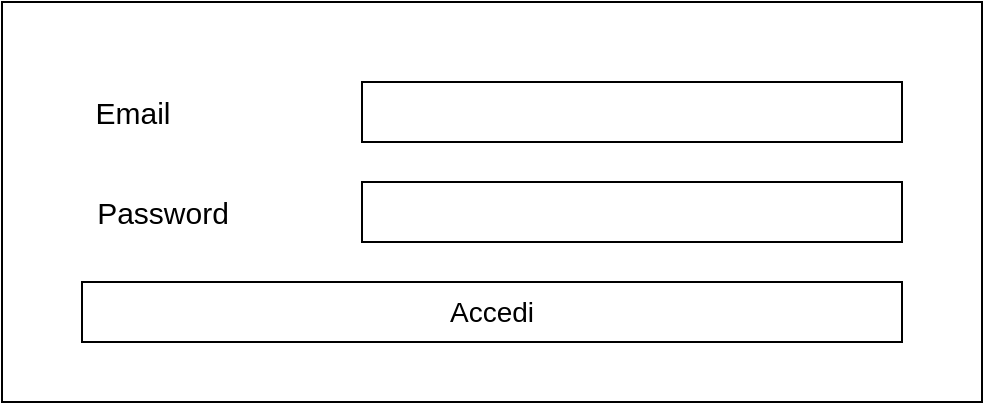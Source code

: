 <mxfile version="12.5.8" type="device"><diagram id="NVMzMyRyXFRlHVQsZDVH" name="Page-1"><mxGraphModel dx="942" dy="643" grid="1" gridSize="10" guides="1" tooltips="1" connect="1" arrows="1" fold="1" page="1" pageScale="1" pageWidth="1169" pageHeight="827" math="0" shadow="0"><root><mxCell id="0"/><mxCell id="1" parent="0"/><mxCell id="h5-hECaN4eYWG1DIf5dO-1" value="" style="rounded=0;whiteSpace=wrap;html=1;" vertex="1" parent="1"><mxGeometry x="280" y="240" width="490" height="200" as="geometry"/></mxCell><mxCell id="h5-hECaN4eYWG1DIf5dO-2" value="" style="rounded=0;whiteSpace=wrap;html=1;" vertex="1" parent="1"><mxGeometry x="460" y="280" width="270" height="30" as="geometry"/></mxCell><mxCell id="h5-hECaN4eYWG1DIf5dO-3" value="" style="rounded=0;whiteSpace=wrap;html=1;" vertex="1" parent="1"><mxGeometry x="460" y="330" width="270" height="30" as="geometry"/></mxCell><mxCell id="h5-hECaN4eYWG1DIf5dO-4" value="Accedi" style="rounded=0;whiteSpace=wrap;html=1;fontSize=14;" vertex="1" parent="1"><mxGeometry x="320" y="380" width="410" height="30" as="geometry"/></mxCell><mxCell id="h5-hECaN4eYWG1DIf5dO-6" value="Email" style="text;html=1;align=center;verticalAlign=middle;resizable=0;points=[];autosize=1;fontSize=15;" vertex="1" parent="1"><mxGeometry x="320" y="285" width="50" height="20" as="geometry"/></mxCell><mxCell id="h5-hECaN4eYWG1DIf5dO-7" value="Password" style="text;html=1;align=center;verticalAlign=middle;resizable=0;points=[];autosize=1;fontSize=15;" vertex="1" parent="1"><mxGeometry x="320" y="335" width="80" height="20" as="geometry"/></mxCell></root></mxGraphModel></diagram></mxfile>